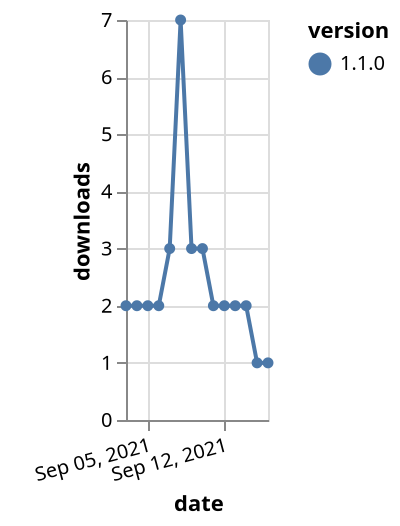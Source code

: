 {"$schema": "https://vega.github.io/schema/vega-lite/v5.json", "description": "A simple bar chart with embedded data.", "data": {"values": [{"date": "2021-09-03", "total": 2973, "delta": 2, "version": "1.1.0"}, {"date": "2021-09-04", "total": 2975, "delta": 2, "version": "1.1.0"}, {"date": "2021-09-05", "total": 2977, "delta": 2, "version": "1.1.0"}, {"date": "2021-09-06", "total": 2979, "delta": 2, "version": "1.1.0"}, {"date": "2021-09-07", "total": 2982, "delta": 3, "version": "1.1.0"}, {"date": "2021-09-08", "total": 2989, "delta": 7, "version": "1.1.0"}, {"date": "2021-09-09", "total": 2992, "delta": 3, "version": "1.1.0"}, {"date": "2021-09-10", "total": 2995, "delta": 3, "version": "1.1.0"}, {"date": "2021-09-11", "total": 2997, "delta": 2, "version": "1.1.0"}, {"date": "2021-09-12", "total": 2999, "delta": 2, "version": "1.1.0"}, {"date": "2021-09-13", "total": 3001, "delta": 2, "version": "1.1.0"}, {"date": "2021-09-14", "total": 3003, "delta": 2, "version": "1.1.0"}, {"date": "2021-09-15", "total": 3004, "delta": 1, "version": "1.1.0"}, {"date": "2021-09-16", "total": 3005, "delta": 1, "version": "1.1.0"}]}, "width": "container", "mark": {"type": "line", "point": {"filled": true}}, "encoding": {"x": {"field": "date", "type": "temporal", "timeUnit": "yearmonthdate", "title": "date", "axis": {"labelAngle": -15}}, "y": {"field": "delta", "type": "quantitative", "title": "downloads"}, "color": {"field": "version", "type": "nominal"}, "tooltip": {"field": "delta"}}}